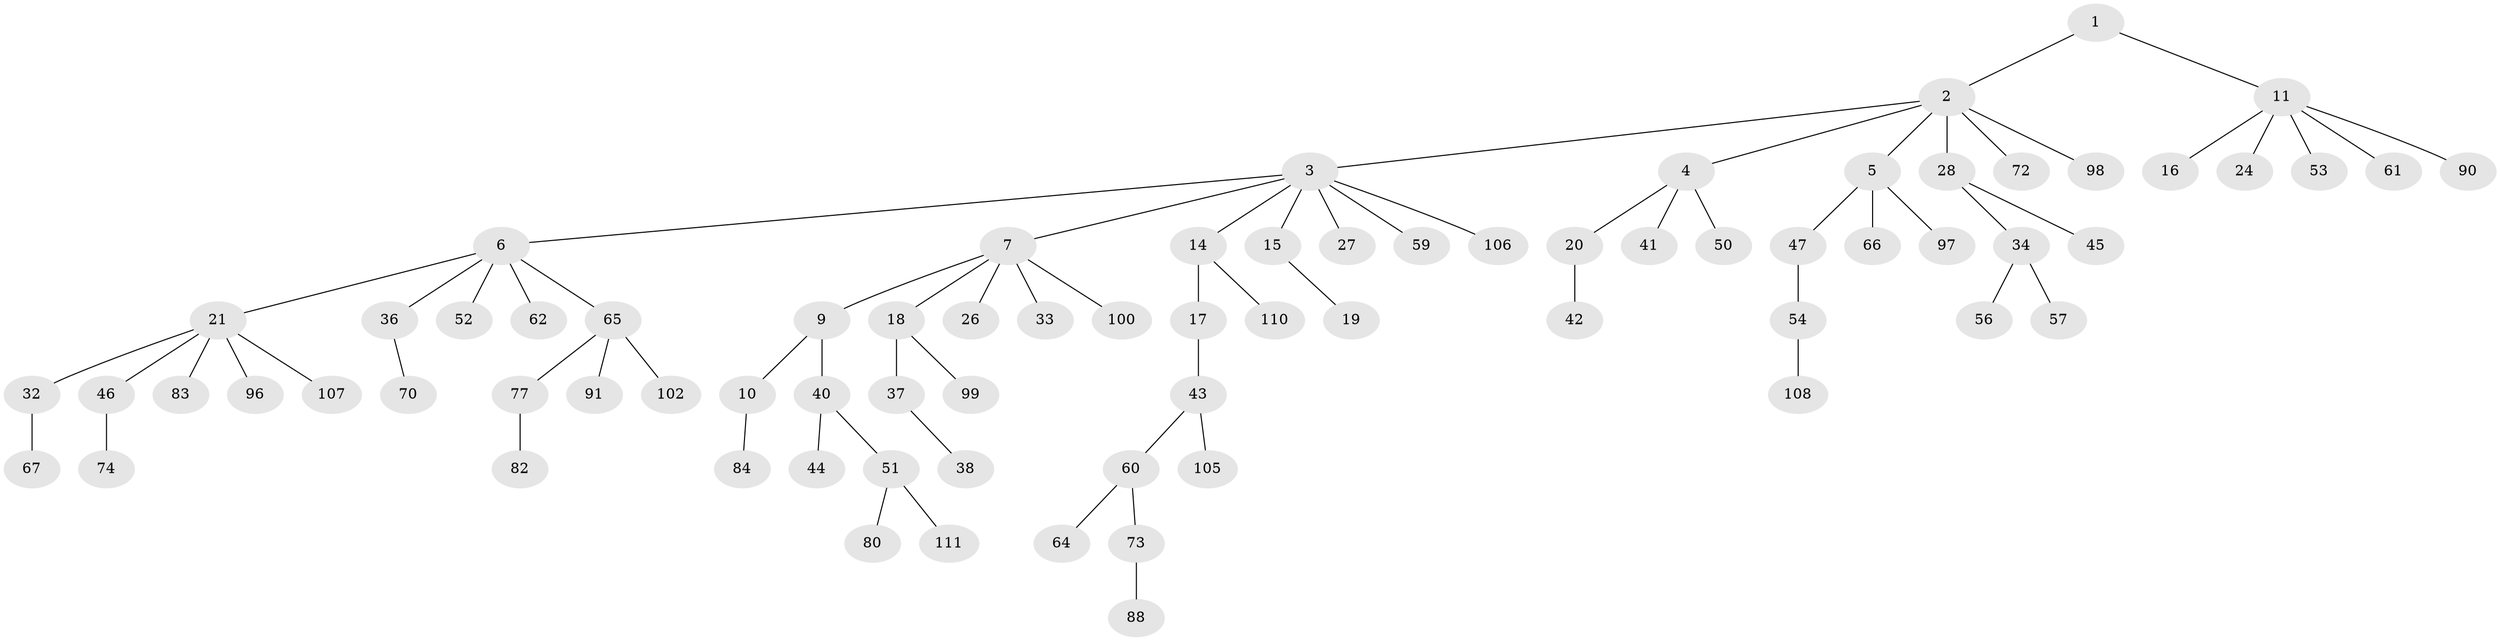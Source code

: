 // original degree distribution, {3: 0.11711711711711711, 5: 0.036036036036036036, 6: 0.018018018018018018, 7: 0.009009009009009009, 1: 0.5405405405405406, 2: 0.1891891891891892, 4: 0.09009009009009009}
// Generated by graph-tools (version 1.1) at 2025/42/03/06/25 10:42:06]
// undirected, 75 vertices, 74 edges
graph export_dot {
graph [start="1"]
  node [color=gray90,style=filled];
  1 [super="+8"];
  2 [super="+25"];
  3 [super="+13"];
  4 [super="+63"];
  5 [super="+23"];
  6 [super="+58"];
  7 [super="+29"];
  9;
  10 [super="+49"];
  11 [super="+12"];
  14 [super="+71"];
  15;
  16;
  17;
  18 [super="+22"];
  19 [super="+30"];
  20 [super="+35"];
  21 [super="+39"];
  24 [super="+31"];
  26;
  27;
  28 [super="+94"];
  32 [super="+55"];
  33;
  34 [super="+68"];
  36;
  37 [super="+89"];
  38;
  40 [super="+48"];
  41;
  42;
  43 [super="+69"];
  44;
  45;
  46;
  47 [super="+93"];
  50;
  51 [super="+75"];
  52 [super="+78"];
  53;
  54 [super="+104"];
  56;
  57;
  59;
  60 [super="+85"];
  61;
  62 [super="+109"];
  64 [super="+86"];
  65 [super="+103"];
  66;
  67 [super="+87"];
  70;
  72 [super="+76"];
  73 [super="+79"];
  74;
  77 [super="+81"];
  80 [super="+95"];
  82;
  83;
  84;
  88;
  90;
  91 [super="+92"];
  96;
  97;
  98;
  99;
  100 [super="+101"];
  102;
  105;
  106;
  107;
  108;
  110;
  111;
  1 -- 2;
  1 -- 11;
  2 -- 3;
  2 -- 4;
  2 -- 5;
  2 -- 72;
  2 -- 28;
  2 -- 98;
  3 -- 6;
  3 -- 7;
  3 -- 14;
  3 -- 106;
  3 -- 27;
  3 -- 59;
  3 -- 15;
  4 -- 20;
  4 -- 41;
  4 -- 50;
  5 -- 47;
  5 -- 97;
  5 -- 66;
  6 -- 21;
  6 -- 36;
  6 -- 52;
  6 -- 65;
  6 -- 62;
  7 -- 9;
  7 -- 18;
  7 -- 26;
  7 -- 33;
  7 -- 100;
  9 -- 10;
  9 -- 40;
  10 -- 84;
  11 -- 16;
  11 -- 53;
  11 -- 24;
  11 -- 90;
  11 -- 61;
  14 -- 17;
  14 -- 110;
  15 -- 19;
  17 -- 43;
  18 -- 99;
  18 -- 37;
  20 -- 42;
  21 -- 32;
  21 -- 83;
  21 -- 96;
  21 -- 107;
  21 -- 46;
  28 -- 34;
  28 -- 45;
  32 -- 67;
  34 -- 56;
  34 -- 57;
  36 -- 70;
  37 -- 38;
  40 -- 44;
  40 -- 51;
  43 -- 60;
  43 -- 105;
  46 -- 74;
  47 -- 54;
  51 -- 80;
  51 -- 111;
  54 -- 108;
  60 -- 64;
  60 -- 73;
  65 -- 77;
  65 -- 91;
  65 -- 102;
  73 -- 88;
  77 -- 82;
}
